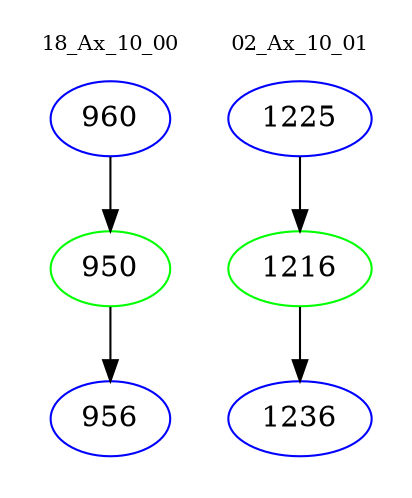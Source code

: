 digraph{
subgraph cluster_0 {
color = white
label = "18_Ax_10_00";
fontsize=10;
T0_960 [label="960", color="blue"]
T0_960 -> T0_950 [color="black"]
T0_950 [label="950", color="green"]
T0_950 -> T0_956 [color="black"]
T0_956 [label="956", color="blue"]
}
subgraph cluster_1 {
color = white
label = "02_Ax_10_01";
fontsize=10;
T1_1225 [label="1225", color="blue"]
T1_1225 -> T1_1216 [color="black"]
T1_1216 [label="1216", color="green"]
T1_1216 -> T1_1236 [color="black"]
T1_1236 [label="1236", color="blue"]
}
}
